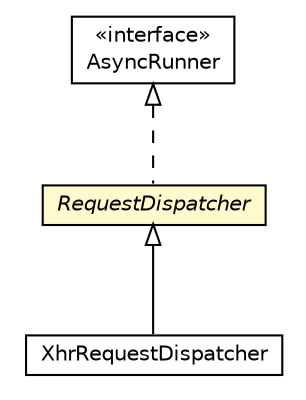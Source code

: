 #!/usr/local/bin/dot
#
# Class diagram 
# Generated by UMLGraph version R5_6-24-gf6e263 (http://www.umlgraph.org/)
#

digraph G {
	edge [fontname="Helvetica",fontsize=10,labelfontname="Helvetica",labelfontsize=10];
	node [fontname="Helvetica",fontsize=10,shape=plaintext];
	nodesep=0.25;
	ranksep=0.5;
	// io.reinert.requestor.core.RequestDispatcher
	c60651 [label=<<table title="io.reinert.requestor.core.RequestDispatcher" border="0" cellborder="1" cellspacing="0" cellpadding="2" port="p" bgcolor="lemonChiffon" href="./RequestDispatcher.html">
		<tr><td><table border="0" cellspacing="0" cellpadding="1">
<tr><td align="center" balign="center"><font face="Helvetica-Oblique"> RequestDispatcher </font></td></tr>
		</table></td></tr>
		</table>>, URL="./RequestDispatcher.html", fontname="Helvetica", fontcolor="black", fontsize=10.0];
	// io.reinert.requestor.core.AsyncRunner
	c60763 [label=<<table title="io.reinert.requestor.core.AsyncRunner" border="0" cellborder="1" cellspacing="0" cellpadding="2" port="p" href="./AsyncRunner.html">
		<tr><td><table border="0" cellspacing="0" cellpadding="1">
<tr><td align="center" balign="center"> &#171;interface&#187; </td></tr>
<tr><td align="center" balign="center"> AsyncRunner </td></tr>
		</table></td></tr>
		</table>>, URL="./AsyncRunner.html", fontname="Helvetica", fontcolor="black", fontsize=10.0];
	// io.reinert.requestor.gwt.xhr.XhrRequestDispatcher
	c60867 [label=<<table title="io.reinert.requestor.gwt.xhr.XhrRequestDispatcher" border="0" cellborder="1" cellspacing="0" cellpadding="2" port="p" href="../gwt/xhr/XhrRequestDispatcher.html">
		<tr><td><table border="0" cellspacing="0" cellpadding="1">
<tr><td align="center" balign="center"> XhrRequestDispatcher </td></tr>
		</table></td></tr>
		</table>>, URL="../gwt/xhr/XhrRequestDispatcher.html", fontname="Helvetica", fontcolor="black", fontsize=10.0];
	//io.reinert.requestor.core.RequestDispatcher implements io.reinert.requestor.core.AsyncRunner
	c60763:p -> c60651:p [dir=back,arrowtail=empty,style=dashed];
	//io.reinert.requestor.gwt.xhr.XhrRequestDispatcher extends io.reinert.requestor.core.RequestDispatcher
	c60651:p -> c60867:p [dir=back,arrowtail=empty];
}

